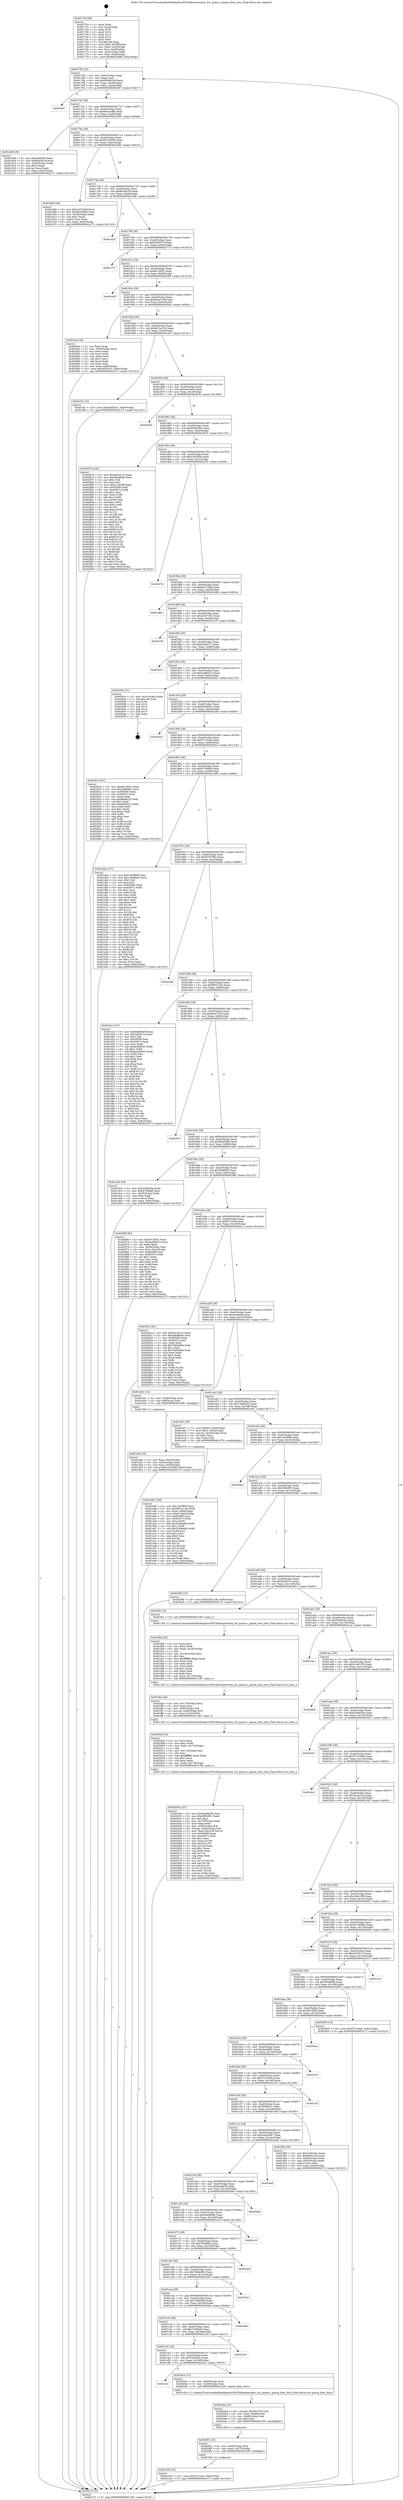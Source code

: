 digraph "0x401750" {
  label = "0x401750 (/mnt/c/Users/mathe/Desktop/tcc/POCII/binaries/extr_hw_queue.c_queue_free_slots_Final-ollvm.out::main(0))"
  labelloc = "t"
  node[shape=record]

  Entry [label="",width=0.3,height=0.3,shape=circle,fillcolor=black,style=filled]
  "0x401782" [label="{
     0x401782 [32]\l
     | [instrs]\l
     &nbsp;&nbsp;0x401782 \<+6\>: mov -0x9c(%rbp),%eax\l
     &nbsp;&nbsp;0x401788 \<+2\>: mov %eax,%ecx\l
     &nbsp;&nbsp;0x40178a \<+6\>: sub $0x856dd2d4,%ecx\l
     &nbsp;&nbsp;0x401790 \<+6\>: mov %eax,-0xa0(%rbp)\l
     &nbsp;&nbsp;0x401796 \<+6\>: mov %ecx,-0xa4(%rbp)\l
     &nbsp;&nbsp;0x40179c \<+6\>: je 0000000000402467 \<main+0xd17\>\l
  }"]
  "0x402467" [label="{
     0x402467\l
  }", style=dashed]
  "0x4017a2" [label="{
     0x4017a2 [28]\l
     | [instrs]\l
     &nbsp;&nbsp;0x4017a2 \<+5\>: jmp 00000000004017a7 \<main+0x57\>\l
     &nbsp;&nbsp;0x4017a7 \<+6\>: mov -0xa0(%rbp),%eax\l
     &nbsp;&nbsp;0x4017ad \<+5\>: sub $0x8eb32d8b,%eax\l
     &nbsp;&nbsp;0x4017b2 \<+6\>: mov %eax,-0xa8(%rbp)\l
     &nbsp;&nbsp;0x4017b8 \<+6\>: je 0000000000401d08 \<main+0x5b8\>\l
  }"]
  Exit [label="",width=0.3,height=0.3,shape=circle,fillcolor=black,style=filled,peripheries=2]
  "0x401d08" [label="{
     0x401d08 [30]\l
     | [instrs]\l
     &nbsp;&nbsp;0x401d08 \<+5\>: mov $0xecd0646,%eax\l
     &nbsp;&nbsp;0x401d0d \<+5\>: mov $0x9b45b10f,%ecx\l
     &nbsp;&nbsp;0x401d12 \<+3\>: mov -0x34(%rbp),%edx\l
     &nbsp;&nbsp;0x401d15 \<+3\>: cmp $0x2,%edx\l
     &nbsp;&nbsp;0x401d18 \<+3\>: cmovne %ecx,%eax\l
     &nbsp;&nbsp;0x401d1b \<+6\>: mov %eax,-0x9c(%rbp)\l
     &nbsp;&nbsp;0x401d21 \<+5\>: jmp 0000000000402c73 \<main+0x1523\>\l
  }"]
  "0x4017be" [label="{
     0x4017be [28]\l
     | [instrs]\l
     &nbsp;&nbsp;0x4017be \<+5\>: jmp 00000000004017c3 \<main+0x73\>\l
     &nbsp;&nbsp;0x4017c3 \<+6\>: mov -0xa0(%rbp),%eax\l
     &nbsp;&nbsp;0x4017c9 \<+5\>: sub $0x91519009,%eax\l
     &nbsp;&nbsp;0x4017ce \<+6\>: mov %eax,-0xac(%rbp)\l
     &nbsp;&nbsp;0x4017d4 \<+6\>: je 0000000000401d66 \<main+0x616\>\l
  }"]
  "0x402c73" [label="{
     0x402c73 [5]\l
     | [instrs]\l
     &nbsp;&nbsp;0x402c73 \<+5\>: jmp 0000000000401782 \<main+0x32\>\l
  }"]
  "0x401750" [label="{
     0x401750 [50]\l
     | [instrs]\l
     &nbsp;&nbsp;0x401750 \<+1\>: push %rbp\l
     &nbsp;&nbsp;0x401751 \<+3\>: mov %rsp,%rbp\l
     &nbsp;&nbsp;0x401754 \<+2\>: push %r15\l
     &nbsp;&nbsp;0x401756 \<+2\>: push %r14\l
     &nbsp;&nbsp;0x401758 \<+2\>: push %r13\l
     &nbsp;&nbsp;0x40175a \<+2\>: push %r12\l
     &nbsp;&nbsp;0x40175c \<+1\>: push %rbx\l
     &nbsp;&nbsp;0x40175d \<+7\>: sub $0x1a8,%rsp\l
     &nbsp;&nbsp;0x401764 \<+7\>: movl $0x0,-0x38(%rbp)\l
     &nbsp;&nbsp;0x40176b \<+3\>: mov %edi,-0x3c(%rbp)\l
     &nbsp;&nbsp;0x40176e \<+4\>: mov %rsi,-0x48(%rbp)\l
     &nbsp;&nbsp;0x401772 \<+3\>: mov -0x3c(%rbp),%edi\l
     &nbsp;&nbsp;0x401775 \<+3\>: mov %edi,-0x34(%rbp)\l
     &nbsp;&nbsp;0x401778 \<+10\>: movl $0x8eb32d8b,-0x9c(%rbp)\l
  }"]
  "0x402100" [label="{
     0x402100 [15]\l
     | [instrs]\l
     &nbsp;&nbsp;0x402100 \<+10\>: movl $0x557c244,-0x9c(%rbp)\l
     &nbsp;&nbsp;0x40210a \<+5\>: jmp 0000000000402c73 \<main+0x1523\>\l
  }"]
  "0x401d66" [label="{
     0x401d66 [30]\l
     | [instrs]\l
     &nbsp;&nbsp;0x401d66 \<+5\>: mov $0xe2572bbf,%eax\l
     &nbsp;&nbsp;0x401d6b \<+5\>: mov $0xfed56365,%ecx\l
     &nbsp;&nbsp;0x401d70 \<+3\>: mov -0x30(%rbp),%edx\l
     &nbsp;&nbsp;0x401d73 \<+3\>: cmp $0x1,%edx\l
     &nbsp;&nbsp;0x401d76 \<+3\>: cmovl %ecx,%eax\l
     &nbsp;&nbsp;0x401d79 \<+6\>: mov %eax,-0x9c(%rbp)\l
     &nbsp;&nbsp;0x401d7f \<+5\>: jmp 0000000000402c73 \<main+0x1523\>\l
  }"]
  "0x4017da" [label="{
     0x4017da [28]\l
     | [instrs]\l
     &nbsp;&nbsp;0x4017da \<+5\>: jmp 00000000004017df \<main+0x8f\>\l
     &nbsp;&nbsp;0x4017df \<+6\>: mov -0xa0(%rbp),%eax\l
     &nbsp;&nbsp;0x4017e5 \<+5\>: sub $0x9b45b10f,%eax\l
     &nbsp;&nbsp;0x4017ea \<+6\>: mov %eax,-0xb0(%rbp)\l
     &nbsp;&nbsp;0x4017f0 \<+6\>: je 0000000000401d26 \<main+0x5d6\>\l
  }"]
  "0x4020f1" [label="{
     0x4020f1 [15]\l
     | [instrs]\l
     &nbsp;&nbsp;0x4020f1 \<+4\>: mov -0x60(%rbp),%rdi\l
     &nbsp;&nbsp;0x4020f5 \<+6\>: mov %eax,-0x17c(%rbp)\l
     &nbsp;&nbsp;0x4020fb \<+5\>: call 0000000000401030 \<free@plt\>\l
     | [calls]\l
     &nbsp;&nbsp;0x401030 \{1\} (unknown)\l
  }"]
  "0x401d26" [label="{
     0x401d26\l
  }", style=dashed]
  "0x4017f6" [label="{
     0x4017f6 [28]\l
     | [instrs]\l
     &nbsp;&nbsp;0x4017f6 \<+5\>: jmp 00000000004017fb \<main+0xab\>\l
     &nbsp;&nbsp;0x4017fb \<+6\>: mov -0xa0(%rbp),%eax\l
     &nbsp;&nbsp;0x401801 \<+5\>: sub $0x9cf5007d,%eax\l
     &nbsp;&nbsp;0x401806 \<+6\>: mov %eax,-0xb4(%rbp)\l
     &nbsp;&nbsp;0x40180c \<+6\>: je 0000000000402773 \<main+0x1023\>\l
  }"]
  "0x4020da" [label="{
     0x4020da [23]\l
     | [instrs]\l
     &nbsp;&nbsp;0x4020da \<+10\>: movabs $0x403149,%rdi\l
     &nbsp;&nbsp;0x4020e4 \<+3\>: mov %eax,-0x68(%rbp)\l
     &nbsp;&nbsp;0x4020e7 \<+3\>: mov -0x68(%rbp),%esi\l
     &nbsp;&nbsp;0x4020ea \<+2\>: mov $0x0,%al\l
     &nbsp;&nbsp;0x4020ec \<+5\>: call 0000000000401050 \<printf@plt\>\l
     | [calls]\l
     &nbsp;&nbsp;0x401050 \{1\} (unknown)\l
  }"]
  "0x402773" [label="{
     0x402773\l
  }", style=dashed]
  "0x401812" [label="{
     0x401812 [28]\l
     | [instrs]\l
     &nbsp;&nbsp;0x401812 \<+5\>: jmp 0000000000401817 \<main+0xc7\>\l
     &nbsp;&nbsp;0x401817 \<+6\>: mov -0xa0(%rbp),%eax\l
     &nbsp;&nbsp;0x40181d \<+5\>: sub $0xa97cf03c,%eax\l
     &nbsp;&nbsp;0x401822 \<+6\>: mov %eax,-0xb8(%rbp)\l
     &nbsp;&nbsp;0x401828 \<+6\>: je 0000000000402c69 \<main+0x1519\>\l
  }"]
  "0x401cfe" [label="{
     0x401cfe\l
  }", style=dashed]
  "0x402c69" [label="{
     0x402c69\l
  }", style=dashed]
  "0x40182e" [label="{
     0x40182e [28]\l
     | [instrs]\l
     &nbsp;&nbsp;0x40182e \<+5\>: jmp 0000000000401833 \<main+0xe3\>\l
     &nbsp;&nbsp;0x401833 \<+6\>: mov -0xa0(%rbp),%eax\l
     &nbsp;&nbsp;0x401839 \<+5\>: sub $0xb26a119b,%eax\l
     &nbsp;&nbsp;0x40183e \<+6\>: mov %eax,-0xbc(%rbp)\l
     &nbsp;&nbsp;0x401844 \<+6\>: je 00000000004020aa \<main+0x95a\>\l
  }"]
  "0x4020ce" [label="{
     0x4020ce [12]\l
     | [instrs]\l
     &nbsp;&nbsp;0x4020ce \<+4\>: mov -0x60(%rbp),%rdi\l
     &nbsp;&nbsp;0x4020d2 \<+3\>: mov -0x50(%rbp),%esi\l
     &nbsp;&nbsp;0x4020d5 \<+5\>: call 0000000000401420 \<queue_free_slots\>\l
     | [calls]\l
     &nbsp;&nbsp;0x401420 \{1\} (/mnt/c/Users/mathe/Desktop/tcc/POCII/binaries/extr_hw_queue.c_queue_free_slots_Final-ollvm.out::queue_free_slots)\l
  }"]
  "0x4020aa" [label="{
     0x4020aa [36]\l
     | [instrs]\l
     &nbsp;&nbsp;0x4020aa \<+2\>: xor %eax,%eax\l
     &nbsp;&nbsp;0x4020ac \<+3\>: mov -0x64(%rbp),%ecx\l
     &nbsp;&nbsp;0x4020af \<+2\>: mov %eax,%edx\l
     &nbsp;&nbsp;0x4020b1 \<+2\>: sub %ecx,%edx\l
     &nbsp;&nbsp;0x4020b3 \<+2\>: mov %eax,%ecx\l
     &nbsp;&nbsp;0x4020b5 \<+3\>: sub $0x1,%ecx\l
     &nbsp;&nbsp;0x4020b8 \<+2\>: add %ecx,%edx\l
     &nbsp;&nbsp;0x4020ba \<+2\>: sub %edx,%eax\l
     &nbsp;&nbsp;0x4020bc \<+3\>: mov %eax,-0x64(%rbp)\l
     &nbsp;&nbsp;0x4020bf \<+10\>: movl $0x565f3ce7,-0x9c(%rbp)\l
     &nbsp;&nbsp;0x4020c9 \<+5\>: jmp 0000000000402c73 \<main+0x1523\>\l
  }"]
  "0x40184a" [label="{
     0x40184a [28]\l
     | [instrs]\l
     &nbsp;&nbsp;0x40184a \<+5\>: jmp 000000000040184f \<main+0xff\>\l
     &nbsp;&nbsp;0x40184f \<+6\>: mov -0xa0(%rbp),%eax\l
     &nbsp;&nbsp;0x401855 \<+5\>: sub $0xb87ac130,%eax\l
     &nbsp;&nbsp;0x40185a \<+6\>: mov %eax,-0xc0(%rbp)\l
     &nbsp;&nbsp;0x401860 \<+6\>: je 0000000000401ef1 \<main+0x7a1\>\l
  }"]
  "0x401ce2" [label="{
     0x401ce2 [28]\l
     | [instrs]\l
     &nbsp;&nbsp;0x401ce2 \<+5\>: jmp 0000000000401ce7 \<main+0x597\>\l
     &nbsp;&nbsp;0x401ce7 \<+6\>: mov -0xa0(%rbp),%eax\l
     &nbsp;&nbsp;0x401ced \<+5\>: sub $0x7ec934ec,%eax\l
     &nbsp;&nbsp;0x401cf2 \<+6\>: mov %eax,-0x168(%rbp)\l
     &nbsp;&nbsp;0x401cf8 \<+6\>: je 00000000004020ce \<main+0x97e\>\l
  }"]
  "0x401ef1" [label="{
     0x401ef1 [15]\l
     | [instrs]\l
     &nbsp;&nbsp;0x401ef1 \<+10\>: movl $0x565f3ce7,-0x9c(%rbp)\l
     &nbsp;&nbsp;0x401efb \<+5\>: jmp 0000000000402c73 \<main+0x1523\>\l
  }"]
  "0x401866" [label="{
     0x401866 [28]\l
     | [instrs]\l
     &nbsp;&nbsp;0x401866 \<+5\>: jmp 000000000040186b \<main+0x11b\>\l
     &nbsp;&nbsp;0x40186b \<+6\>: mov -0xa0(%rbp),%eax\l
     &nbsp;&nbsp;0x401871 \<+5\>: sub $0xc4e1be4e,%eax\l
     &nbsp;&nbsp;0x401876 \<+6\>: mov %eax,-0xc4(%rbp)\l
     &nbsp;&nbsp;0x40187c \<+6\>: je 0000000000402b54 \<main+0x1404\>\l
  }"]
  "0x402165" [label="{
     0x402165\l
  }", style=dashed]
  "0x402b54" [label="{
     0x402b54\l
  }", style=dashed]
  "0x401882" [label="{
     0x401882 [28]\l
     | [instrs]\l
     &nbsp;&nbsp;0x401882 \<+5\>: jmp 0000000000401887 \<main+0x137\>\l
     &nbsp;&nbsp;0x401887 \<+6\>: mov -0xa0(%rbp),%eax\l
     &nbsp;&nbsp;0x40188d \<+5\>: sub $0xd360b95e,%eax\l
     &nbsp;&nbsp;0x401892 \<+6\>: mov %eax,-0xc8(%rbp)\l
     &nbsp;&nbsp;0x401898 \<+6\>: je 0000000000402875 \<main+0x1125\>\l
  }"]
  "0x401cc6" [label="{
     0x401cc6 [28]\l
     | [instrs]\l
     &nbsp;&nbsp;0x401cc6 \<+5\>: jmp 0000000000401ccb \<main+0x57b\>\l
     &nbsp;&nbsp;0x401ccb \<+6\>: mov -0xa0(%rbp),%eax\l
     &nbsp;&nbsp;0x401cd1 \<+5\>: sub $0x7dcf8e6e,%eax\l
     &nbsp;&nbsp;0x401cd6 \<+6\>: mov %eax,-0x164(%rbp)\l
     &nbsp;&nbsp;0x401cdc \<+6\>: je 0000000000402165 \<main+0xa15\>\l
  }"]
  "0x402875" [label="{
     0x402875 [144]\l
     | [instrs]\l
     &nbsp;&nbsp;0x402875 \<+5\>: mov $0x45c2f115,%eax\l
     &nbsp;&nbsp;0x40287a \<+5\>: mov $0x483a8dfe,%ecx\l
     &nbsp;&nbsp;0x40287f \<+2\>: mov $0x1,%dl\l
     &nbsp;&nbsp;0x402881 \<+2\>: xor %esi,%esi\l
     &nbsp;&nbsp;0x402883 \<+7\>: movl $0x0,-0x38(%rbp)\l
     &nbsp;&nbsp;0x40288a \<+7\>: mov 0x405090,%edi\l
     &nbsp;&nbsp;0x402891 \<+8\>: mov 0x40507c,%r8d\l
     &nbsp;&nbsp;0x402899 \<+3\>: sub $0x1,%esi\l
     &nbsp;&nbsp;0x40289c \<+3\>: mov %edi,%r9d\l
     &nbsp;&nbsp;0x40289f \<+3\>: add %esi,%r9d\l
     &nbsp;&nbsp;0x4028a2 \<+4\>: imul %r9d,%edi\l
     &nbsp;&nbsp;0x4028a6 \<+3\>: and $0x1,%edi\l
     &nbsp;&nbsp;0x4028a9 \<+3\>: cmp $0x0,%edi\l
     &nbsp;&nbsp;0x4028ac \<+4\>: sete %r10b\l
     &nbsp;&nbsp;0x4028b0 \<+4\>: cmp $0xa,%r8d\l
     &nbsp;&nbsp;0x4028b4 \<+4\>: setl %r11b\l
     &nbsp;&nbsp;0x4028b8 \<+3\>: mov %r10b,%bl\l
     &nbsp;&nbsp;0x4028bb \<+3\>: xor $0xff,%bl\l
     &nbsp;&nbsp;0x4028be \<+3\>: mov %r11b,%r14b\l
     &nbsp;&nbsp;0x4028c1 \<+4\>: xor $0xff,%r14b\l
     &nbsp;&nbsp;0x4028c5 \<+3\>: xor $0x1,%dl\l
     &nbsp;&nbsp;0x4028c8 \<+3\>: mov %bl,%r15b\l
     &nbsp;&nbsp;0x4028cb \<+4\>: and $0xff,%r15b\l
     &nbsp;&nbsp;0x4028cf \<+3\>: and %dl,%r10b\l
     &nbsp;&nbsp;0x4028d2 \<+3\>: mov %r14b,%r12b\l
     &nbsp;&nbsp;0x4028d5 \<+4\>: and $0xff,%r12b\l
     &nbsp;&nbsp;0x4028d9 \<+3\>: and %dl,%r11b\l
     &nbsp;&nbsp;0x4028dc \<+3\>: or %r10b,%r15b\l
     &nbsp;&nbsp;0x4028df \<+3\>: or %r11b,%r12b\l
     &nbsp;&nbsp;0x4028e2 \<+3\>: xor %r12b,%r15b\l
     &nbsp;&nbsp;0x4028e5 \<+3\>: or %r14b,%bl\l
     &nbsp;&nbsp;0x4028e8 \<+3\>: xor $0xff,%bl\l
     &nbsp;&nbsp;0x4028eb \<+3\>: or $0x1,%dl\l
     &nbsp;&nbsp;0x4028ee \<+2\>: and %dl,%bl\l
     &nbsp;&nbsp;0x4028f0 \<+3\>: or %bl,%r15b\l
     &nbsp;&nbsp;0x4028f3 \<+4\>: test $0x1,%r15b\l
     &nbsp;&nbsp;0x4028f7 \<+3\>: cmovne %ecx,%eax\l
     &nbsp;&nbsp;0x4028fa \<+6\>: mov %eax,-0x9c(%rbp)\l
     &nbsp;&nbsp;0x402900 \<+5\>: jmp 0000000000402c73 \<main+0x1523\>\l
  }"]
  "0x40189e" [label="{
     0x40189e [28]\l
     | [instrs]\l
     &nbsp;&nbsp;0x40189e \<+5\>: jmp 00000000004018a3 \<main+0x153\>\l
     &nbsp;&nbsp;0x4018a3 \<+6\>: mov -0xa0(%rbp),%eax\l
     &nbsp;&nbsp;0x4018a9 \<+5\>: sub $0xe1b55f5b,%eax\l
     &nbsp;&nbsp;0x4018ae \<+6\>: mov %eax,-0xcc(%rbp)\l
     &nbsp;&nbsp;0x4018b4 \<+6\>: je 0000000000402476 \<main+0xd26\>\l
  }"]
  "0x40249a" [label="{
     0x40249a\l
  }", style=dashed]
  "0x402476" [label="{
     0x402476\l
  }", style=dashed]
  "0x4018ba" [label="{
     0x4018ba [28]\l
     | [instrs]\l
     &nbsp;&nbsp;0x4018ba \<+5\>: jmp 00000000004018bf \<main+0x16f\>\l
     &nbsp;&nbsp;0x4018bf \<+6\>: mov -0xa0(%rbp),%eax\l
     &nbsp;&nbsp;0x4018c5 \<+5\>: sub $0xe2572bbf,%eax\l
     &nbsp;&nbsp;0x4018ca \<+6\>: mov %eax,-0xd0(%rbp)\l
     &nbsp;&nbsp;0x4018d0 \<+6\>: je 0000000000401d84 \<main+0x634\>\l
  }"]
  "0x401caa" [label="{
     0x401caa [28]\l
     | [instrs]\l
     &nbsp;&nbsp;0x401caa \<+5\>: jmp 0000000000401caf \<main+0x55f\>\l
     &nbsp;&nbsp;0x401caf \<+6\>: mov -0xa0(%rbp),%eax\l
     &nbsp;&nbsp;0x401cb5 \<+5\>: sub $0x7bf82b29,%eax\l
     &nbsp;&nbsp;0x401cba \<+6\>: mov %eax,-0x160(%rbp)\l
     &nbsp;&nbsp;0x401cc0 \<+6\>: je 000000000040249a \<main+0xd4a\>\l
  }"]
  "0x401d84" [label="{
     0x401d84\l
  }", style=dashed]
  "0x4018d6" [label="{
     0x4018d6 [28]\l
     | [instrs]\l
     &nbsp;&nbsp;0x4018d6 \<+5\>: jmp 00000000004018db \<main+0x18b\>\l
     &nbsp;&nbsp;0x4018db \<+6\>: mov -0xa0(%rbp),%eax\l
     &nbsp;&nbsp;0x4018e1 \<+5\>: sub $0xe2637162,%eax\l
     &nbsp;&nbsp;0x4018e6 \<+6\>: mov %eax,-0xd4(%rbp)\l
     &nbsp;&nbsp;0x4018ec \<+6\>: je 000000000040210f \<main+0x9bf\>\l
  }"]
  "0x402342" [label="{
     0x402342\l
  }", style=dashed]
  "0x40210f" [label="{
     0x40210f\l
  }", style=dashed]
  "0x4018f2" [label="{
     0x4018f2 [28]\l
     | [instrs]\l
     &nbsp;&nbsp;0x4018f2 \<+5\>: jmp 00000000004018f7 \<main+0x1a7\>\l
     &nbsp;&nbsp;0x4018f7 \<+6\>: mov -0xa0(%rbp),%eax\l
     &nbsp;&nbsp;0x4018fd \<+5\>: sub $0xe2bfca71,%eax\l
     &nbsp;&nbsp;0x401902 \<+6\>: mov %eax,-0xd8(%rbp)\l
     &nbsp;&nbsp;0x401908 \<+6\>: je 0000000000402523 \<main+0xdd3\>\l
  }"]
  "0x401c8e" [label="{
     0x401c8e [28]\l
     | [instrs]\l
     &nbsp;&nbsp;0x401c8e \<+5\>: jmp 0000000000401c93 \<main+0x543\>\l
     &nbsp;&nbsp;0x401c93 \<+6\>: mov -0xa0(%rbp),%eax\l
     &nbsp;&nbsp;0x401c99 \<+5\>: sub $0x748de891,%eax\l
     &nbsp;&nbsp;0x401c9e \<+6\>: mov %eax,-0x15c(%rbp)\l
     &nbsp;&nbsp;0x401ca4 \<+6\>: je 0000000000402342 \<main+0xbf2\>\l
  }"]
  "0x402523" [label="{
     0x402523\l
  }", style=dashed]
  "0x40190e" [label="{
     0x40190e [28]\l
     | [instrs]\l
     &nbsp;&nbsp;0x40190e \<+5\>: jmp 0000000000401913 \<main+0x1c3\>\l
     &nbsp;&nbsp;0x401913 \<+6\>: mov -0xa0(%rbp),%eax\l
     &nbsp;&nbsp;0x401919 \<+5\>: sub $0xea985b15,%eax\l
     &nbsp;&nbsp;0x40191e \<+6\>: mov %eax,-0xdc(%rbp)\l
     &nbsp;&nbsp;0x401924 \<+6\>: je 00000000004029cb \<main+0x127b\>\l
  }"]
  "0x4026e0" [label="{
     0x4026e0\l
  }", style=dashed]
  "0x4029cb" [label="{
     0x4029cb [21]\l
     | [instrs]\l
     &nbsp;&nbsp;0x4029cb \<+3\>: mov -0x2c(%rbp),%eax\l
     &nbsp;&nbsp;0x4029ce \<+7\>: add $0x1a8,%rsp\l
     &nbsp;&nbsp;0x4029d5 \<+1\>: pop %rbx\l
     &nbsp;&nbsp;0x4029d6 \<+2\>: pop %r12\l
     &nbsp;&nbsp;0x4029d8 \<+2\>: pop %r13\l
     &nbsp;&nbsp;0x4029da \<+2\>: pop %r14\l
     &nbsp;&nbsp;0x4029dc \<+2\>: pop %r15\l
     &nbsp;&nbsp;0x4029de \<+1\>: pop %rbp\l
     &nbsp;&nbsp;0x4029df \<+1\>: ret\l
  }"]
  "0x40192a" [label="{
     0x40192a [28]\l
     | [instrs]\l
     &nbsp;&nbsp;0x40192a \<+5\>: jmp 000000000040192f \<main+0x1df\>\l
     &nbsp;&nbsp;0x40192f \<+6\>: mov -0xa0(%rbp),%eax\l
     &nbsp;&nbsp;0x401935 \<+5\>: sub $0xf05ad0a1,%eax\l
     &nbsp;&nbsp;0x40193a \<+6\>: mov %eax,-0xe0(%rbp)\l
     &nbsp;&nbsp;0x401940 \<+6\>: je 00000000004022e5 \<main+0xb95\>\l
  }"]
  "0x401c72" [label="{
     0x401c72 [28]\l
     | [instrs]\l
     &nbsp;&nbsp;0x401c72 \<+5\>: jmp 0000000000401c77 \<main+0x527\>\l
     &nbsp;&nbsp;0x401c77 \<+6\>: mov -0xa0(%rbp),%eax\l
     &nbsp;&nbsp;0x401c7d \<+5\>: sub $0x7093ff5a,%eax\l
     &nbsp;&nbsp;0x401c82 \<+6\>: mov %eax,-0x158(%rbp)\l
     &nbsp;&nbsp;0x401c88 \<+6\>: je 00000000004026e0 \<main+0xf90\>\l
  }"]
  "0x4022e5" [label="{
     0x4022e5\l
  }", style=dashed]
  "0x401946" [label="{
     0x401946 [28]\l
     | [instrs]\l
     &nbsp;&nbsp;0x401946 \<+5\>: jmp 000000000040194b \<main+0x1fb\>\l
     &nbsp;&nbsp;0x40194b \<+6\>: mov -0xa0(%rbp),%eax\l
     &nbsp;&nbsp;0x401951 \<+5\>: sub $0xf3716eab,%eax\l
     &nbsp;&nbsp;0x401956 \<+6\>: mov %eax,-0xe4(%rbp)\l
     &nbsp;&nbsp;0x40195c \<+6\>: je 0000000000402914 \<main+0x11c4\>\l
  }"]
  "0x402a18" [label="{
     0x402a18\l
  }", style=dashed]
  "0x402914" [label="{
     0x402914 [91]\l
     | [instrs]\l
     &nbsp;&nbsp;0x402914 \<+5\>: mov $0xa97cf03c,%eax\l
     &nbsp;&nbsp;0x402919 \<+5\>: mov $0x2d80982,%ecx\l
     &nbsp;&nbsp;0x40291e \<+7\>: mov 0x405090,%edx\l
     &nbsp;&nbsp;0x402925 \<+7\>: mov 0x40507c,%esi\l
     &nbsp;&nbsp;0x40292c \<+2\>: mov %edx,%edi\l
     &nbsp;&nbsp;0x40292e \<+6\>: sub $0xdfb6dc22,%edi\l
     &nbsp;&nbsp;0x402934 \<+3\>: sub $0x1,%edi\l
     &nbsp;&nbsp;0x402937 \<+6\>: add $0xdfb6dc22,%edi\l
     &nbsp;&nbsp;0x40293d \<+3\>: imul %edi,%edx\l
     &nbsp;&nbsp;0x402940 \<+3\>: and $0x1,%edx\l
     &nbsp;&nbsp;0x402943 \<+3\>: cmp $0x0,%edx\l
     &nbsp;&nbsp;0x402946 \<+4\>: sete %r8b\l
     &nbsp;&nbsp;0x40294a \<+3\>: cmp $0xa,%esi\l
     &nbsp;&nbsp;0x40294d \<+4\>: setl %r9b\l
     &nbsp;&nbsp;0x402951 \<+3\>: mov %r8b,%r10b\l
     &nbsp;&nbsp;0x402954 \<+3\>: and %r9b,%r10b\l
     &nbsp;&nbsp;0x402957 \<+3\>: xor %r9b,%r8b\l
     &nbsp;&nbsp;0x40295a \<+3\>: or %r8b,%r10b\l
     &nbsp;&nbsp;0x40295d \<+4\>: test $0x1,%r10b\l
     &nbsp;&nbsp;0x402961 \<+3\>: cmovne %ecx,%eax\l
     &nbsp;&nbsp;0x402964 \<+6\>: mov %eax,-0x9c(%rbp)\l
     &nbsp;&nbsp;0x40296a \<+5\>: jmp 0000000000402c73 \<main+0x1523\>\l
  }"]
  "0x401962" [label="{
     0x401962 [28]\l
     | [instrs]\l
     &nbsp;&nbsp;0x401962 \<+5\>: jmp 0000000000401967 \<main+0x217\>\l
     &nbsp;&nbsp;0x401967 \<+6\>: mov -0xa0(%rbp),%eax\l
     &nbsp;&nbsp;0x40196d \<+5\>: sub $0xf37c08d8,%eax\l
     &nbsp;&nbsp;0x401972 \<+6\>: mov %eax,-0xe8(%rbp)\l
     &nbsp;&nbsp;0x401978 \<+6\>: je 0000000000401dde \<main+0x68e\>\l
  }"]
  "0x401c56" [label="{
     0x401c56 [28]\l
     | [instrs]\l
     &nbsp;&nbsp;0x401c56 \<+5\>: jmp 0000000000401c5b \<main+0x50b\>\l
     &nbsp;&nbsp;0x401c5b \<+6\>: mov -0xa0(%rbp),%eax\l
     &nbsp;&nbsp;0x401c61 \<+5\>: sub $0x6e466b66,%eax\l
     &nbsp;&nbsp;0x401c66 \<+6\>: mov %eax,-0x154(%rbp)\l
     &nbsp;&nbsp;0x401c6c \<+6\>: je 0000000000402a18 \<main+0x12c8\>\l
  }"]
  "0x401dde" [label="{
     0x401dde [137]\l
     | [instrs]\l
     &nbsp;&nbsp;0x401dde \<+5\>: mov $0x1403ff36,%eax\l
     &nbsp;&nbsp;0x401de3 \<+5\>: mov $0x138d9e05,%ecx\l
     &nbsp;&nbsp;0x401de8 \<+2\>: mov $0x1,%dl\l
     &nbsp;&nbsp;0x401dea \<+2\>: xor %esi,%esi\l
     &nbsp;&nbsp;0x401dec \<+7\>: mov 0x405090,%edi\l
     &nbsp;&nbsp;0x401df3 \<+8\>: mov 0x40507c,%r8d\l
     &nbsp;&nbsp;0x401dfb \<+3\>: sub $0x1,%esi\l
     &nbsp;&nbsp;0x401dfe \<+3\>: mov %edi,%r9d\l
     &nbsp;&nbsp;0x401e01 \<+3\>: add %esi,%r9d\l
     &nbsp;&nbsp;0x401e04 \<+4\>: imul %r9d,%edi\l
     &nbsp;&nbsp;0x401e08 \<+3\>: and $0x1,%edi\l
     &nbsp;&nbsp;0x401e0b \<+3\>: cmp $0x0,%edi\l
     &nbsp;&nbsp;0x401e0e \<+4\>: sete %r10b\l
     &nbsp;&nbsp;0x401e12 \<+4\>: cmp $0xa,%r8d\l
     &nbsp;&nbsp;0x401e16 \<+4\>: setl %r11b\l
     &nbsp;&nbsp;0x401e1a \<+3\>: mov %r10b,%bl\l
     &nbsp;&nbsp;0x401e1d \<+3\>: xor $0xff,%bl\l
     &nbsp;&nbsp;0x401e20 \<+3\>: mov %r11b,%r14b\l
     &nbsp;&nbsp;0x401e23 \<+4\>: xor $0xff,%r14b\l
     &nbsp;&nbsp;0x401e27 \<+3\>: xor $0x0,%dl\l
     &nbsp;&nbsp;0x401e2a \<+3\>: mov %bl,%r15b\l
     &nbsp;&nbsp;0x401e2d \<+4\>: and $0x0,%r15b\l
     &nbsp;&nbsp;0x401e31 \<+3\>: and %dl,%r10b\l
     &nbsp;&nbsp;0x401e34 \<+3\>: mov %r14b,%r12b\l
     &nbsp;&nbsp;0x401e37 \<+4\>: and $0x0,%r12b\l
     &nbsp;&nbsp;0x401e3b \<+3\>: and %dl,%r11b\l
     &nbsp;&nbsp;0x401e3e \<+3\>: or %r10b,%r15b\l
     &nbsp;&nbsp;0x401e41 \<+3\>: or %r11b,%r12b\l
     &nbsp;&nbsp;0x401e44 \<+3\>: xor %r12b,%r15b\l
     &nbsp;&nbsp;0x401e47 \<+3\>: or %r14b,%bl\l
     &nbsp;&nbsp;0x401e4a \<+3\>: xor $0xff,%bl\l
     &nbsp;&nbsp;0x401e4d \<+3\>: or $0x0,%dl\l
     &nbsp;&nbsp;0x401e50 \<+2\>: and %dl,%bl\l
     &nbsp;&nbsp;0x401e52 \<+3\>: or %bl,%r15b\l
     &nbsp;&nbsp;0x401e55 \<+4\>: test $0x1,%r15b\l
     &nbsp;&nbsp;0x401e59 \<+3\>: cmovne %ecx,%eax\l
     &nbsp;&nbsp;0x401e5c \<+6\>: mov %eax,-0x9c(%rbp)\l
     &nbsp;&nbsp;0x401e62 \<+5\>: jmp 0000000000402c73 \<main+0x1523\>\l
  }"]
  "0x40197e" [label="{
     0x40197e [28]\l
     | [instrs]\l
     &nbsp;&nbsp;0x40197e \<+5\>: jmp 0000000000401983 \<main+0x233\>\l
     &nbsp;&nbsp;0x401983 \<+6\>: mov -0xa0(%rbp),%eax\l
     &nbsp;&nbsp;0x401989 \<+5\>: sub $0xf4787962,%eax\l
     &nbsp;&nbsp;0x40198e \<+6\>: mov %eax,-0xec(%rbp)\l
     &nbsp;&nbsp;0x401994 \<+6\>: je 00000000004022d6 \<main+0xb86\>\l
  }"]
  "0x402b9b" [label="{
     0x402b9b\l
  }", style=dashed]
  "0x4022d6" [label="{
     0x4022d6\l
  }", style=dashed]
  "0x40199a" [label="{
     0x40199a [28]\l
     | [instrs]\l
     &nbsp;&nbsp;0x40199a \<+5\>: jmp 000000000040199f \<main+0x24f\>\l
     &nbsp;&nbsp;0x40199f \<+6\>: mov -0xa0(%rbp),%eax\l
     &nbsp;&nbsp;0x4019a5 \<+5\>: sub $0xf96315cb,%eax\l
     &nbsp;&nbsp;0x4019aa \<+6\>: mov %eax,-0xf0(%rbp)\l
     &nbsp;&nbsp;0x4019b0 \<+6\>: je 0000000000401f1e \<main+0x7ce\>\l
  }"]
  "0x401c3a" [label="{
     0x401c3a [28]\l
     | [instrs]\l
     &nbsp;&nbsp;0x401c3a \<+5\>: jmp 0000000000401c3f \<main+0x4ef\>\l
     &nbsp;&nbsp;0x401c3f \<+6\>: mov -0xa0(%rbp),%eax\l
     &nbsp;&nbsp;0x401c45 \<+5\>: sub $0x6aafaf7d,%eax\l
     &nbsp;&nbsp;0x401c4a \<+6\>: mov %eax,-0x150(%rbp)\l
     &nbsp;&nbsp;0x401c50 \<+6\>: je 0000000000402b9b \<main+0x144b\>\l
  }"]
  "0x401f1e" [label="{
     0x401f1e [147]\l
     | [instrs]\l
     &nbsp;&nbsp;0x401f1e \<+5\>: mov $0x6e466b66,%eax\l
     &nbsp;&nbsp;0x401f23 \<+5\>: mov $0x2af35e7a,%ecx\l
     &nbsp;&nbsp;0x401f28 \<+2\>: mov $0x1,%dl\l
     &nbsp;&nbsp;0x401f2a \<+7\>: mov 0x405090,%esi\l
     &nbsp;&nbsp;0x401f31 \<+7\>: mov 0x40507c,%edi\l
     &nbsp;&nbsp;0x401f38 \<+3\>: mov %esi,%r8d\l
     &nbsp;&nbsp;0x401f3b \<+7\>: sub $0xbe59a655,%r8d\l
     &nbsp;&nbsp;0x401f42 \<+4\>: sub $0x1,%r8d\l
     &nbsp;&nbsp;0x401f46 \<+7\>: add $0xbe59a655,%r8d\l
     &nbsp;&nbsp;0x401f4d \<+4\>: imul %r8d,%esi\l
     &nbsp;&nbsp;0x401f51 \<+3\>: and $0x1,%esi\l
     &nbsp;&nbsp;0x401f54 \<+3\>: cmp $0x0,%esi\l
     &nbsp;&nbsp;0x401f57 \<+4\>: sete %r9b\l
     &nbsp;&nbsp;0x401f5b \<+3\>: cmp $0xa,%edi\l
     &nbsp;&nbsp;0x401f5e \<+4\>: setl %r10b\l
     &nbsp;&nbsp;0x401f62 \<+3\>: mov %r9b,%r11b\l
     &nbsp;&nbsp;0x401f65 \<+4\>: xor $0xff,%r11b\l
     &nbsp;&nbsp;0x401f69 \<+3\>: mov %r10b,%bl\l
     &nbsp;&nbsp;0x401f6c \<+3\>: xor $0xff,%bl\l
     &nbsp;&nbsp;0x401f6f \<+3\>: xor $0x0,%dl\l
     &nbsp;&nbsp;0x401f72 \<+3\>: mov %r11b,%r14b\l
     &nbsp;&nbsp;0x401f75 \<+4\>: and $0x0,%r14b\l
     &nbsp;&nbsp;0x401f79 \<+3\>: and %dl,%r9b\l
     &nbsp;&nbsp;0x401f7c \<+3\>: mov %bl,%r15b\l
     &nbsp;&nbsp;0x401f7f \<+4\>: and $0x0,%r15b\l
     &nbsp;&nbsp;0x401f83 \<+3\>: and %dl,%r10b\l
     &nbsp;&nbsp;0x401f86 \<+3\>: or %r9b,%r14b\l
     &nbsp;&nbsp;0x401f89 \<+3\>: or %r10b,%r15b\l
     &nbsp;&nbsp;0x401f8c \<+3\>: xor %r15b,%r14b\l
     &nbsp;&nbsp;0x401f8f \<+3\>: or %bl,%r11b\l
     &nbsp;&nbsp;0x401f92 \<+4\>: xor $0xff,%r11b\l
     &nbsp;&nbsp;0x401f96 \<+3\>: or $0x0,%dl\l
     &nbsp;&nbsp;0x401f99 \<+3\>: and %dl,%r11b\l
     &nbsp;&nbsp;0x401f9c \<+3\>: or %r11b,%r14b\l
     &nbsp;&nbsp;0x401f9f \<+4\>: test $0x1,%r14b\l
     &nbsp;&nbsp;0x401fa3 \<+3\>: cmovne %ecx,%eax\l
     &nbsp;&nbsp;0x401fa6 \<+6\>: mov %eax,-0x9c(%rbp)\l
     &nbsp;&nbsp;0x401fac \<+5\>: jmp 0000000000402c73 \<main+0x1523\>\l
  }"]
  "0x4019b6" [label="{
     0x4019b6 [28]\l
     | [instrs]\l
     &nbsp;&nbsp;0x4019b6 \<+5\>: jmp 00000000004019bb \<main+0x26b\>\l
     &nbsp;&nbsp;0x4019bb \<+6\>: mov -0xa0(%rbp),%eax\l
     &nbsp;&nbsp;0x4019c1 \<+5\>: sub $0xface7610,%eax\l
     &nbsp;&nbsp;0x4019c6 \<+6\>: mov %eax,-0xf4(%rbp)\l
     &nbsp;&nbsp;0x4019cc \<+6\>: je 0000000000402301 \<main+0xbb1\>\l
  }"]
  "0x402ab0" [label="{
     0x402ab0\l
  }", style=dashed]
  "0x402301" [label="{
     0x402301\l
  }", style=dashed]
  "0x4019d2" [label="{
     0x4019d2 [28]\l
     | [instrs]\l
     &nbsp;&nbsp;0x4019d2 \<+5\>: jmp 00000000004019d7 \<main+0x287\>\l
     &nbsp;&nbsp;0x4019d7 \<+6\>: mov -0xa0(%rbp),%eax\l
     &nbsp;&nbsp;0x4019dd \<+5\>: sub $0xfed56365,%eax\l
     &nbsp;&nbsp;0x4019e2 \<+6\>: mov %eax,-0xf8(%rbp)\l
     &nbsp;&nbsp;0x4019e8 \<+6\>: je 0000000000401dc0 \<main+0x670\>\l
  }"]
  "0x402030" [label="{
     0x402030 [107]\l
     | [instrs]\l
     &nbsp;&nbsp;0x402030 \<+5\>: mov $0x6e466b66,%ecx\l
     &nbsp;&nbsp;0x402035 \<+5\>: mov $0x29f0cf01,%edx\l
     &nbsp;&nbsp;0x40203a \<+2\>: xor %esi,%esi\l
     &nbsp;&nbsp;0x40203c \<+6\>: mov -0x178(%rbp),%edi\l
     &nbsp;&nbsp;0x402042 \<+3\>: imul %eax,%edi\l
     &nbsp;&nbsp;0x402045 \<+4\>: mov -0x60(%rbp),%r8\l
     &nbsp;&nbsp;0x402049 \<+4\>: movslq -0x64(%rbp),%r9\l
     &nbsp;&nbsp;0x40204d \<+5\>: mov %edi,0x4(%r8,%r9,8)\l
     &nbsp;&nbsp;0x402052 \<+7\>: mov 0x405090,%eax\l
     &nbsp;&nbsp;0x402059 \<+7\>: mov 0x40507c,%edi\l
     &nbsp;&nbsp;0x402060 \<+3\>: sub $0x1,%esi\l
     &nbsp;&nbsp;0x402063 \<+3\>: mov %eax,%r10d\l
     &nbsp;&nbsp;0x402066 \<+3\>: add %esi,%r10d\l
     &nbsp;&nbsp;0x402069 \<+4\>: imul %r10d,%eax\l
     &nbsp;&nbsp;0x40206d \<+3\>: and $0x1,%eax\l
     &nbsp;&nbsp;0x402070 \<+3\>: cmp $0x0,%eax\l
     &nbsp;&nbsp;0x402073 \<+4\>: sete %r11b\l
     &nbsp;&nbsp;0x402077 \<+3\>: cmp $0xa,%edi\l
     &nbsp;&nbsp;0x40207a \<+3\>: setl %bl\l
     &nbsp;&nbsp;0x40207d \<+3\>: mov %r11b,%r14b\l
     &nbsp;&nbsp;0x402080 \<+3\>: and %bl,%r14b\l
     &nbsp;&nbsp;0x402083 \<+3\>: xor %bl,%r11b\l
     &nbsp;&nbsp;0x402086 \<+3\>: or %r11b,%r14b\l
     &nbsp;&nbsp;0x402089 \<+4\>: test $0x1,%r14b\l
     &nbsp;&nbsp;0x40208d \<+3\>: cmovne %edx,%ecx\l
     &nbsp;&nbsp;0x402090 \<+6\>: mov %ecx,-0x9c(%rbp)\l
     &nbsp;&nbsp;0x402096 \<+5\>: jmp 0000000000402c73 \<main+0x1523\>\l
  }"]
  "0x401dc0" [label="{
     0x401dc0 [30]\l
     | [instrs]\l
     &nbsp;&nbsp;0x401dc0 \<+5\>: mov $0x33a9029a,%eax\l
     &nbsp;&nbsp;0x401dc5 \<+5\>: mov $0xf37c08d8,%ecx\l
     &nbsp;&nbsp;0x401dca \<+3\>: mov -0x30(%rbp),%edx\l
     &nbsp;&nbsp;0x401dcd \<+3\>: cmp $0x0,%edx\l
     &nbsp;&nbsp;0x401dd0 \<+3\>: cmove %ecx,%eax\l
     &nbsp;&nbsp;0x401dd3 \<+6\>: mov %eax,-0x9c(%rbp)\l
     &nbsp;&nbsp;0x401dd9 \<+5\>: jmp 0000000000402c73 \<main+0x1523\>\l
  }"]
  "0x4019ee" [label="{
     0x4019ee [28]\l
     | [instrs]\l
     &nbsp;&nbsp;0x4019ee \<+5\>: jmp 00000000004019f3 \<main+0x2a3\>\l
     &nbsp;&nbsp;0x4019f3 \<+6\>: mov -0xa0(%rbp),%eax\l
     &nbsp;&nbsp;0x4019f9 \<+5\>: sub $0x2d80982,%eax\l
     &nbsp;&nbsp;0x4019fe \<+6\>: mov %eax,-0xfc(%rbp)\l
     &nbsp;&nbsp;0x401a04 \<+6\>: je 000000000040296f \<main+0x121f\>\l
  }"]
  "0x402004" [label="{
     0x402004 [44]\l
     | [instrs]\l
     &nbsp;&nbsp;0x402004 \<+2\>: xor %ecx,%ecx\l
     &nbsp;&nbsp;0x402006 \<+5\>: mov $0x2,%edx\l
     &nbsp;&nbsp;0x40200b \<+6\>: mov %edx,-0x174(%rbp)\l
     &nbsp;&nbsp;0x402011 \<+1\>: cltd\l
     &nbsp;&nbsp;0x402012 \<+6\>: mov -0x174(%rbp),%esi\l
     &nbsp;&nbsp;0x402018 \<+2\>: idiv %esi\l
     &nbsp;&nbsp;0x40201a \<+6\>: imul $0xfffffffe,%edx,%edx\l
     &nbsp;&nbsp;0x402020 \<+3\>: sub $0x1,%ecx\l
     &nbsp;&nbsp;0x402023 \<+2\>: sub %ecx,%edx\l
     &nbsp;&nbsp;0x402025 \<+6\>: mov %edx,-0x178(%rbp)\l
     &nbsp;&nbsp;0x40202b \<+5\>: call 0000000000401180 \<next_i\>\l
     | [calls]\l
     &nbsp;&nbsp;0x401180 \{1\} (/mnt/c/Users/mathe/Desktop/tcc/POCII/binaries/extr_hw_queue.c_queue_free_slots_Final-ollvm.out::next_i)\l
  }"]
  "0x40296f" [label="{
     0x40296f [92]\l
     | [instrs]\l
     &nbsp;&nbsp;0x40296f \<+5\>: mov $0xa97cf03c,%eax\l
     &nbsp;&nbsp;0x402974 \<+5\>: mov $0xea985b15,%ecx\l
     &nbsp;&nbsp;0x402979 \<+2\>: xor %edx,%edx\l
     &nbsp;&nbsp;0x40297b \<+3\>: mov -0x38(%rbp),%esi\l
     &nbsp;&nbsp;0x40297e \<+3\>: mov %esi,-0x2c(%rbp)\l
     &nbsp;&nbsp;0x402981 \<+7\>: mov 0x405090,%esi\l
     &nbsp;&nbsp;0x402988 \<+7\>: mov 0x40507c,%edi\l
     &nbsp;&nbsp;0x40298f \<+3\>: sub $0x1,%edx\l
     &nbsp;&nbsp;0x402992 \<+3\>: mov %esi,%r8d\l
     &nbsp;&nbsp;0x402995 \<+3\>: add %edx,%r8d\l
     &nbsp;&nbsp;0x402998 \<+4\>: imul %r8d,%esi\l
     &nbsp;&nbsp;0x40299c \<+3\>: and $0x1,%esi\l
     &nbsp;&nbsp;0x40299f \<+3\>: cmp $0x0,%esi\l
     &nbsp;&nbsp;0x4029a2 \<+4\>: sete %r9b\l
     &nbsp;&nbsp;0x4029a6 \<+3\>: cmp $0xa,%edi\l
     &nbsp;&nbsp;0x4029a9 \<+4\>: setl %r10b\l
     &nbsp;&nbsp;0x4029ad \<+3\>: mov %r9b,%r11b\l
     &nbsp;&nbsp;0x4029b0 \<+3\>: and %r10b,%r11b\l
     &nbsp;&nbsp;0x4029b3 \<+3\>: xor %r10b,%r9b\l
     &nbsp;&nbsp;0x4029b6 \<+3\>: or %r9b,%r11b\l
     &nbsp;&nbsp;0x4029b9 \<+4\>: test $0x1,%r11b\l
     &nbsp;&nbsp;0x4029bd \<+3\>: cmovne %ecx,%eax\l
     &nbsp;&nbsp;0x4029c0 \<+6\>: mov %eax,-0x9c(%rbp)\l
     &nbsp;&nbsp;0x4029c6 \<+5\>: jmp 0000000000402c73 \<main+0x1523\>\l
  }"]
  "0x401a0a" [label="{
     0x401a0a [28]\l
     | [instrs]\l
     &nbsp;&nbsp;0x401a0a \<+5\>: jmp 0000000000401a0f \<main+0x2bf\>\l
     &nbsp;&nbsp;0x401a0f \<+6\>: mov -0xa0(%rbp),%eax\l
     &nbsp;&nbsp;0x401a15 \<+5\>: sub $0x557c244,%eax\l
     &nbsp;&nbsp;0x401a1a \<+6\>: mov %eax,-0x100(%rbp)\l
     &nbsp;&nbsp;0x401a20 \<+6\>: je 000000000040281a \<main+0x10ca\>\l
  }"]
  "0x401fea" [label="{
     0x401fea [26]\l
     | [instrs]\l
     &nbsp;&nbsp;0x401fea \<+6\>: mov -0x170(%rbp),%ecx\l
     &nbsp;&nbsp;0x401ff0 \<+3\>: imul %eax,%ecx\l
     &nbsp;&nbsp;0x401ff3 \<+4\>: mov -0x60(%rbp),%r8\l
     &nbsp;&nbsp;0x401ff7 \<+4\>: movslq -0x64(%rbp),%r9\l
     &nbsp;&nbsp;0x401ffb \<+4\>: mov %ecx,(%r8,%r9,8)\l
     &nbsp;&nbsp;0x401fff \<+5\>: call 0000000000401180 \<next_i\>\l
     | [calls]\l
     &nbsp;&nbsp;0x401180 \{1\} (/mnt/c/Users/mathe/Desktop/tcc/POCII/binaries/extr_hw_queue.c_queue_free_slots_Final-ollvm.out::next_i)\l
  }"]
  "0x40281a" [label="{
     0x40281a [91]\l
     | [instrs]\l
     &nbsp;&nbsp;0x40281a \<+5\>: mov $0x45c2f115,%eax\l
     &nbsp;&nbsp;0x40281f \<+5\>: mov $0xd360b95e,%ecx\l
     &nbsp;&nbsp;0x402824 \<+7\>: mov 0x405090,%edx\l
     &nbsp;&nbsp;0x40282b \<+7\>: mov 0x40507c,%esi\l
     &nbsp;&nbsp;0x402832 \<+2\>: mov %edx,%edi\l
     &nbsp;&nbsp;0x402834 \<+6\>: add $0x76b6468e,%edi\l
     &nbsp;&nbsp;0x40283a \<+3\>: sub $0x1,%edi\l
     &nbsp;&nbsp;0x40283d \<+6\>: sub $0x76b6468e,%edi\l
     &nbsp;&nbsp;0x402843 \<+3\>: imul %edi,%edx\l
     &nbsp;&nbsp;0x402846 \<+3\>: and $0x1,%edx\l
     &nbsp;&nbsp;0x402849 \<+3\>: cmp $0x0,%edx\l
     &nbsp;&nbsp;0x40284c \<+4\>: sete %r8b\l
     &nbsp;&nbsp;0x402850 \<+3\>: cmp $0xa,%esi\l
     &nbsp;&nbsp;0x402853 \<+4\>: setl %r9b\l
     &nbsp;&nbsp;0x402857 \<+3\>: mov %r8b,%r10b\l
     &nbsp;&nbsp;0x40285a \<+3\>: and %r9b,%r10b\l
     &nbsp;&nbsp;0x40285d \<+3\>: xor %r9b,%r8b\l
     &nbsp;&nbsp;0x402860 \<+3\>: or %r8b,%r10b\l
     &nbsp;&nbsp;0x402863 \<+4\>: test $0x1,%r10b\l
     &nbsp;&nbsp;0x402867 \<+3\>: cmovne %ecx,%eax\l
     &nbsp;&nbsp;0x40286a \<+6\>: mov %eax,-0x9c(%rbp)\l
     &nbsp;&nbsp;0x402870 \<+5\>: jmp 0000000000402c73 \<main+0x1523\>\l
  }"]
  "0x401a26" [label="{
     0x401a26 [28]\l
     | [instrs]\l
     &nbsp;&nbsp;0x401a26 \<+5\>: jmp 0000000000401a2b \<main+0x2db\>\l
     &nbsp;&nbsp;0x401a2b \<+6\>: mov -0xa0(%rbp),%eax\l
     &nbsp;&nbsp;0x401a31 \<+5\>: sub $0xecd0646,%eax\l
     &nbsp;&nbsp;0x401a36 \<+6\>: mov %eax,-0x104(%rbp)\l
     &nbsp;&nbsp;0x401a3c \<+6\>: je 0000000000401d41 \<main+0x5f1\>\l
  }"]
  "0x401fb6" [label="{
     0x401fb6 [52]\l
     | [instrs]\l
     &nbsp;&nbsp;0x401fb6 \<+2\>: xor %ecx,%ecx\l
     &nbsp;&nbsp;0x401fb8 \<+5\>: mov $0x2,%edx\l
     &nbsp;&nbsp;0x401fbd \<+6\>: mov %edx,-0x16c(%rbp)\l
     &nbsp;&nbsp;0x401fc3 \<+1\>: cltd\l
     &nbsp;&nbsp;0x401fc4 \<+6\>: mov -0x16c(%rbp),%esi\l
     &nbsp;&nbsp;0x401fca \<+2\>: idiv %esi\l
     &nbsp;&nbsp;0x401fcc \<+6\>: imul $0xfffffffe,%edx,%edx\l
     &nbsp;&nbsp;0x401fd2 \<+2\>: mov %ecx,%edi\l
     &nbsp;&nbsp;0x401fd4 \<+2\>: sub %edx,%edi\l
     &nbsp;&nbsp;0x401fd6 \<+2\>: mov %ecx,%edx\l
     &nbsp;&nbsp;0x401fd8 \<+3\>: sub $0x1,%edx\l
     &nbsp;&nbsp;0x401fdb \<+2\>: add %edx,%edi\l
     &nbsp;&nbsp;0x401fdd \<+2\>: sub %edi,%ecx\l
     &nbsp;&nbsp;0x401fdf \<+6\>: mov %ecx,-0x170(%rbp)\l
     &nbsp;&nbsp;0x401fe5 \<+5\>: call 0000000000401180 \<next_i\>\l
     | [calls]\l
     &nbsp;&nbsp;0x401180 \{1\} (/mnt/c/Users/mathe/Desktop/tcc/POCII/binaries/extr_hw_queue.c_queue_free_slots_Final-ollvm.out::next_i)\l
  }"]
  "0x401d41" [label="{
     0x401d41 [13]\l
     | [instrs]\l
     &nbsp;&nbsp;0x401d41 \<+4\>: mov -0x48(%rbp),%rax\l
     &nbsp;&nbsp;0x401d45 \<+4\>: mov 0x8(%rax),%rdi\l
     &nbsp;&nbsp;0x401d49 \<+5\>: call 0000000000401080 \<atoi@plt\>\l
     | [calls]\l
     &nbsp;&nbsp;0x401080 \{1\} (unknown)\l
  }"]
  "0x401a42" [label="{
     0x401a42 [28]\l
     | [instrs]\l
     &nbsp;&nbsp;0x401a42 \<+5\>: jmp 0000000000401a47 \<main+0x2f7\>\l
     &nbsp;&nbsp;0x401a47 \<+6\>: mov -0xa0(%rbp),%eax\l
     &nbsp;&nbsp;0x401a4d \<+5\>: sub $0x138d9e05,%eax\l
     &nbsp;&nbsp;0x401a52 \<+6\>: mov %eax,-0x108(%rbp)\l
     &nbsp;&nbsp;0x401a58 \<+6\>: je 0000000000401e67 \<main+0x717\>\l
  }"]
  "0x401d4e" [label="{
     0x401d4e [24]\l
     | [instrs]\l
     &nbsp;&nbsp;0x401d4e \<+3\>: mov %eax,-0x4c(%rbp)\l
     &nbsp;&nbsp;0x401d51 \<+3\>: mov -0x4c(%rbp),%eax\l
     &nbsp;&nbsp;0x401d54 \<+3\>: mov %eax,-0x30(%rbp)\l
     &nbsp;&nbsp;0x401d57 \<+10\>: movl $0x91519009,-0x9c(%rbp)\l
     &nbsp;&nbsp;0x401d61 \<+5\>: jmp 0000000000402c73 \<main+0x1523\>\l
  }"]
  "0x401c1e" [label="{
     0x401c1e [28]\l
     | [instrs]\l
     &nbsp;&nbsp;0x401c1e \<+5\>: jmp 0000000000401c23 \<main+0x4d3\>\l
     &nbsp;&nbsp;0x401c23 \<+6\>: mov -0xa0(%rbp),%eax\l
     &nbsp;&nbsp;0x401c29 \<+5\>: sub $0x5da2a567,%eax\l
     &nbsp;&nbsp;0x401c2e \<+6\>: mov %eax,-0x14c(%rbp)\l
     &nbsp;&nbsp;0x401c34 \<+6\>: je 0000000000402ab0 \<main+0x1360\>\l
  }"]
  "0x401e67" [label="{
     0x401e67 [30]\l
     | [instrs]\l
     &nbsp;&nbsp;0x401e67 \<+7\>: movl $0x64,-0x50(%rbp)\l
     &nbsp;&nbsp;0x401e6e \<+7\>: movl $0x1,-0x54(%rbp)\l
     &nbsp;&nbsp;0x401e75 \<+4\>: movslq -0x54(%rbp),%rax\l
     &nbsp;&nbsp;0x401e79 \<+4\>: shl $0x3,%rax\l
     &nbsp;&nbsp;0x401e7d \<+3\>: mov %rax,%rdi\l
     &nbsp;&nbsp;0x401e80 \<+5\>: call 0000000000401070 \<malloc@plt\>\l
     | [calls]\l
     &nbsp;&nbsp;0x401070 \{1\} (unknown)\l
  }"]
  "0x401a5e" [label="{
     0x401a5e [28]\l
     | [instrs]\l
     &nbsp;&nbsp;0x401a5e \<+5\>: jmp 0000000000401a63 \<main+0x313\>\l
     &nbsp;&nbsp;0x401a63 \<+6\>: mov -0xa0(%rbp),%eax\l
     &nbsp;&nbsp;0x401a69 \<+5\>: sub $0x1403ff36,%eax\l
     &nbsp;&nbsp;0x401a6e \<+6\>: mov %eax,-0x10c(%rbp)\l
     &nbsp;&nbsp;0x401a74 \<+6\>: je 00000000004029e0 \<main+0x1290\>\l
  }"]
  "0x401e85" [label="{
     0x401e85 [108]\l
     | [instrs]\l
     &nbsp;&nbsp;0x401e85 \<+5\>: mov $0x1403ff36,%ecx\l
     &nbsp;&nbsp;0x401e8a \<+5\>: mov $0xb87ac130,%edx\l
     &nbsp;&nbsp;0x401e8f \<+4\>: mov %rax,-0x60(%rbp)\l
     &nbsp;&nbsp;0x401e93 \<+7\>: movl $0x0,-0x64(%rbp)\l
     &nbsp;&nbsp;0x401e9a \<+7\>: mov 0x405090,%esi\l
     &nbsp;&nbsp;0x401ea1 \<+8\>: mov 0x40507c,%r8d\l
     &nbsp;&nbsp;0x401ea9 \<+3\>: mov %esi,%r9d\l
     &nbsp;&nbsp;0x401eac \<+7\>: add $0x3248ae8d,%r9d\l
     &nbsp;&nbsp;0x401eb3 \<+4\>: sub $0x1,%r9d\l
     &nbsp;&nbsp;0x401eb7 \<+7\>: sub $0x3248ae8d,%r9d\l
     &nbsp;&nbsp;0x401ebe \<+4\>: imul %r9d,%esi\l
     &nbsp;&nbsp;0x401ec2 \<+3\>: and $0x1,%esi\l
     &nbsp;&nbsp;0x401ec5 \<+3\>: cmp $0x0,%esi\l
     &nbsp;&nbsp;0x401ec8 \<+4\>: sete %r10b\l
     &nbsp;&nbsp;0x401ecc \<+4\>: cmp $0xa,%r8d\l
     &nbsp;&nbsp;0x401ed0 \<+4\>: setl %r11b\l
     &nbsp;&nbsp;0x401ed4 \<+3\>: mov %r10b,%bl\l
     &nbsp;&nbsp;0x401ed7 \<+3\>: and %r11b,%bl\l
     &nbsp;&nbsp;0x401eda \<+3\>: xor %r11b,%r10b\l
     &nbsp;&nbsp;0x401edd \<+3\>: or %r10b,%bl\l
     &nbsp;&nbsp;0x401ee0 \<+3\>: test $0x1,%bl\l
     &nbsp;&nbsp;0x401ee3 \<+3\>: cmovne %edx,%ecx\l
     &nbsp;&nbsp;0x401ee6 \<+6\>: mov %ecx,-0x9c(%rbp)\l
     &nbsp;&nbsp;0x401eec \<+5\>: jmp 0000000000402c73 \<main+0x1523\>\l
  }"]
  "0x401f00" [label="{
     0x401f00 [30]\l
     | [instrs]\l
     &nbsp;&nbsp;0x401f00 \<+5\>: mov $0x7ec934ec,%eax\l
     &nbsp;&nbsp;0x401f05 \<+5\>: mov $0xf96315cb,%ecx\l
     &nbsp;&nbsp;0x401f0a \<+3\>: mov -0x64(%rbp),%edx\l
     &nbsp;&nbsp;0x401f0d \<+3\>: cmp -0x54(%rbp),%edx\l
     &nbsp;&nbsp;0x401f10 \<+3\>: cmovl %ecx,%eax\l
     &nbsp;&nbsp;0x401f13 \<+6\>: mov %eax,-0x9c(%rbp)\l
     &nbsp;&nbsp;0x401f19 \<+5\>: jmp 0000000000402c73 \<main+0x1523\>\l
  }"]
  "0x4029e0" [label="{
     0x4029e0\l
  }", style=dashed]
  "0x401a7a" [label="{
     0x401a7a [28]\l
     | [instrs]\l
     &nbsp;&nbsp;0x401a7a \<+5\>: jmp 0000000000401a7f \<main+0x32f\>\l
     &nbsp;&nbsp;0x401a7f \<+6\>: mov -0xa0(%rbp),%eax\l
     &nbsp;&nbsp;0x401a85 \<+5\>: sub $0x29f0cf01,%eax\l
     &nbsp;&nbsp;0x401a8a \<+6\>: mov %eax,-0x110(%rbp)\l
     &nbsp;&nbsp;0x401a90 \<+6\>: je 000000000040209b \<main+0x94b\>\l
  }"]
  "0x401c02" [label="{
     0x401c02 [28]\l
     | [instrs]\l
     &nbsp;&nbsp;0x401c02 \<+5\>: jmp 0000000000401c07 \<main+0x4b7\>\l
     &nbsp;&nbsp;0x401c07 \<+6\>: mov -0xa0(%rbp),%eax\l
     &nbsp;&nbsp;0x401c0d \<+5\>: sub $0x565f3ce7,%eax\l
     &nbsp;&nbsp;0x401c12 \<+6\>: mov %eax,-0x148(%rbp)\l
     &nbsp;&nbsp;0x401c18 \<+6\>: je 0000000000401f00 \<main+0x7b0\>\l
  }"]
  "0x40209b" [label="{
     0x40209b [15]\l
     | [instrs]\l
     &nbsp;&nbsp;0x40209b \<+10\>: movl $0xb26a119b,-0x9c(%rbp)\l
     &nbsp;&nbsp;0x4020a5 \<+5\>: jmp 0000000000402c73 \<main+0x1523\>\l
  }"]
  "0x401a96" [label="{
     0x401a96 [28]\l
     | [instrs]\l
     &nbsp;&nbsp;0x401a96 \<+5\>: jmp 0000000000401a9b \<main+0x34b\>\l
     &nbsp;&nbsp;0x401a9b \<+6\>: mov -0xa0(%rbp),%eax\l
     &nbsp;&nbsp;0x401aa1 \<+5\>: sub $0x2af35e7a,%eax\l
     &nbsp;&nbsp;0x401aa6 \<+6\>: mov %eax,-0x114(%rbp)\l
     &nbsp;&nbsp;0x401aac \<+6\>: je 0000000000401fb1 \<main+0x861\>\l
  }"]
  "0x402c3f" [label="{
     0x402c3f\l
  }", style=dashed]
  "0x401fb1" [label="{
     0x401fb1 [5]\l
     | [instrs]\l
     &nbsp;&nbsp;0x401fb1 \<+5\>: call 0000000000401180 \<next_i\>\l
     | [calls]\l
     &nbsp;&nbsp;0x401180 \{1\} (/mnt/c/Users/mathe/Desktop/tcc/POCII/binaries/extr_hw_queue.c_queue_free_slots_Final-ollvm.out::next_i)\l
  }"]
  "0x401ab2" [label="{
     0x401ab2 [28]\l
     | [instrs]\l
     &nbsp;&nbsp;0x401ab2 \<+5\>: jmp 0000000000401ab7 \<main+0x367\>\l
     &nbsp;&nbsp;0x401ab7 \<+6\>: mov -0xa0(%rbp),%eax\l
     &nbsp;&nbsp;0x401abd \<+5\>: sub $0x2b9bf2a4,%eax\l
     &nbsp;&nbsp;0x401ac2 \<+6\>: mov %eax,-0x118(%rbp)\l
     &nbsp;&nbsp;0x401ac8 \<+6\>: je 00000000004021ee \<main+0xa9e\>\l
  }"]
  "0x401be6" [label="{
     0x401be6 [28]\l
     | [instrs]\l
     &nbsp;&nbsp;0x401be6 \<+5\>: jmp 0000000000401beb \<main+0x49b\>\l
     &nbsp;&nbsp;0x401beb \<+6\>: mov -0xa0(%rbp),%eax\l
     &nbsp;&nbsp;0x401bf1 \<+5\>: sub $0x51d734be,%eax\l
     &nbsp;&nbsp;0x401bf6 \<+6\>: mov %eax,-0x144(%rbp)\l
     &nbsp;&nbsp;0x401bfc \<+6\>: je 0000000000402c3f \<main+0x14ef\>\l
  }"]
  "0x4021ee" [label="{
     0x4021ee\l
  }", style=dashed]
  "0x401ace" [label="{
     0x401ace [28]\l
     | [instrs]\l
     &nbsp;&nbsp;0x401ace \<+5\>: jmp 0000000000401ad3 \<main+0x383\>\l
     &nbsp;&nbsp;0x401ad3 \<+6\>: mov -0xa0(%rbp),%eax\l
     &nbsp;&nbsp;0x401ad9 \<+5\>: sub $0x31de5150,%eax\l
     &nbsp;&nbsp;0x401ade \<+6\>: mov %eax,-0x11c(%rbp)\l
     &nbsp;&nbsp;0x401ae4 \<+6\>: je 000000000040280b \<main+0x10bb\>\l
  }"]
  "0x402147" [label="{
     0x402147\l
  }", style=dashed]
  "0x40280b" [label="{
     0x40280b\l
  }", style=dashed]
  "0x401aea" [label="{
     0x401aea [28]\l
     | [instrs]\l
     &nbsp;&nbsp;0x401aea \<+5\>: jmp 0000000000401aef \<main+0x39f\>\l
     &nbsp;&nbsp;0x401aef \<+6\>: mov -0xa0(%rbp),%eax\l
     &nbsp;&nbsp;0x401af5 \<+5\>: sub $0x33a9029a,%eax\l
     &nbsp;&nbsp;0x401afa \<+6\>: mov %eax,-0x120(%rbp)\l
     &nbsp;&nbsp;0x401b00 \<+6\>: je 00000000004026d1 \<main+0xf81\>\l
  }"]
  "0x401bca" [label="{
     0x401bca [28]\l
     | [instrs]\l
     &nbsp;&nbsp;0x401bca \<+5\>: jmp 0000000000401bcf \<main+0x47f\>\l
     &nbsp;&nbsp;0x401bcf \<+6\>: mov -0xa0(%rbp),%eax\l
     &nbsp;&nbsp;0x401bd5 \<+5\>: sub $0x4ea2fbf1,%eax\l
     &nbsp;&nbsp;0x401bda \<+6\>: mov %eax,-0x140(%rbp)\l
     &nbsp;&nbsp;0x401be0 \<+6\>: je 0000000000402147 \<main+0x9f7\>\l
  }"]
  "0x4026d1" [label="{
     0x4026d1\l
  }", style=dashed]
  "0x401b06" [label="{
     0x401b06 [28]\l
     | [instrs]\l
     &nbsp;&nbsp;0x401b06 \<+5\>: jmp 0000000000401b0b \<main+0x3bb\>\l
     &nbsp;&nbsp;0x401b0b \<+6\>: mov -0xa0(%rbp),%eax\l
     &nbsp;&nbsp;0x401b11 \<+5\>: sub $0x37237b09,%eax\l
     &nbsp;&nbsp;0x401b16 \<+6\>: mov %eax,-0x124(%rbp)\l
     &nbsp;&nbsp;0x401b1c \<+6\>: je 0000000000401da2 \<main+0x652\>\l
  }"]
  "0x40264a" [label="{
     0x40264a\l
  }", style=dashed]
  "0x401da2" [label="{
     0x401da2\l
  }", style=dashed]
  "0x401b22" [label="{
     0x401b22 [28]\l
     | [instrs]\l
     &nbsp;&nbsp;0x401b22 \<+5\>: jmp 0000000000401b27 \<main+0x3d7\>\l
     &nbsp;&nbsp;0x401b27 \<+6\>: mov -0xa0(%rbp),%eax\l
     &nbsp;&nbsp;0x401b2d \<+5\>: sub $0x3ca4251b,%eax\l
     &nbsp;&nbsp;0x401b32 \<+6\>: mov %eax,-0x128(%rbp)\l
     &nbsp;&nbsp;0x401b38 \<+6\>: je 00000000004023d5 \<main+0xc85\>\l
  }"]
  "0x401bae" [label="{
     0x401bae [28]\l
     | [instrs]\l
     &nbsp;&nbsp;0x401bae \<+5\>: jmp 0000000000401bb3 \<main+0x463\>\l
     &nbsp;&nbsp;0x401bb3 \<+6\>: mov -0xa0(%rbp),%eax\l
     &nbsp;&nbsp;0x401bb9 \<+5\>: sub $0x4915ffcb,%eax\l
     &nbsp;&nbsp;0x401bbe \<+6\>: mov %eax,-0x13c(%rbp)\l
     &nbsp;&nbsp;0x401bc4 \<+6\>: je 000000000040264a \<main+0xefa\>\l
  }"]
  "0x4023d5" [label="{
     0x4023d5\l
  }", style=dashed]
  "0x401b3e" [label="{
     0x401b3e [28]\l
     | [instrs]\l
     &nbsp;&nbsp;0x401b3e \<+5\>: jmp 0000000000401b43 \<main+0x3f3\>\l
     &nbsp;&nbsp;0x401b43 \<+6\>: mov -0xa0(%rbp),%eax\l
     &nbsp;&nbsp;0x401b49 \<+5\>: sub $0x3eb1c5f9,%eax\l
     &nbsp;&nbsp;0x401b4e \<+6\>: mov %eax,-0x12c(%rbp)\l
     &nbsp;&nbsp;0x401b54 \<+6\>: je 0000000000402681 \<main+0xf31\>\l
  }"]
  "0x402905" [label="{
     0x402905 [15]\l
     | [instrs]\l
     &nbsp;&nbsp;0x402905 \<+10\>: movl $0xf3716eab,-0x9c(%rbp)\l
     &nbsp;&nbsp;0x40290f \<+5\>: jmp 0000000000402c73 \<main+0x1523\>\l
  }"]
  "0x402681" [label="{
     0x402681\l
  }", style=dashed]
  "0x401b5a" [label="{
     0x401b5a [28]\l
     | [instrs]\l
     &nbsp;&nbsp;0x401b5a \<+5\>: jmp 0000000000401b5f \<main+0x40f\>\l
     &nbsp;&nbsp;0x401b5f \<+6\>: mov -0xa0(%rbp),%eax\l
     &nbsp;&nbsp;0x401b65 \<+5\>: sub $0x4319e9b5,%eax\l
     &nbsp;&nbsp;0x401b6a \<+6\>: mov %eax,-0x130(%rbp)\l
     &nbsp;&nbsp;0x401b70 \<+6\>: je 0000000000402659 \<main+0xf09\>\l
  }"]
  "0x401b92" [label="{
     0x401b92 [28]\l
     | [instrs]\l
     &nbsp;&nbsp;0x401b92 \<+5\>: jmp 0000000000401b97 \<main+0x447\>\l
     &nbsp;&nbsp;0x401b97 \<+6\>: mov -0xa0(%rbp),%eax\l
     &nbsp;&nbsp;0x401b9d \<+5\>: sub $0x483a8dfe,%eax\l
     &nbsp;&nbsp;0x401ba2 \<+6\>: mov %eax,-0x138(%rbp)\l
     &nbsp;&nbsp;0x401ba8 \<+6\>: je 0000000000402905 \<main+0x11b5\>\l
  }"]
  "0x402659" [label="{
     0x402659\l
  }", style=dashed]
  "0x401b76" [label="{
     0x401b76 [28]\l
     | [instrs]\l
     &nbsp;&nbsp;0x401b76 \<+5\>: jmp 0000000000401b7b \<main+0x42b\>\l
     &nbsp;&nbsp;0x401b7b \<+6\>: mov -0xa0(%rbp),%eax\l
     &nbsp;&nbsp;0x401b81 \<+5\>: sub $0x45c2f115,%eax\l
     &nbsp;&nbsp;0x401b86 \<+6\>: mov %eax,-0x134(%rbp)\l
     &nbsp;&nbsp;0x401b8c \<+6\>: je 0000000000402c53 \<main+0x1503\>\l
  }"]
  "0x402c53" [label="{
     0x402c53\l
  }", style=dashed]
  Entry -> "0x401750" [label=" 1"]
  "0x401782" -> "0x402467" [label=" 0"]
  "0x401782" -> "0x4017a2" [label=" 20"]
  "0x4029cb" -> Exit [label=" 1"]
  "0x4017a2" -> "0x401d08" [label=" 1"]
  "0x4017a2" -> "0x4017be" [label=" 19"]
  "0x401d08" -> "0x402c73" [label=" 1"]
  "0x401750" -> "0x401782" [label=" 1"]
  "0x402c73" -> "0x401782" [label=" 19"]
  "0x40296f" -> "0x402c73" [label=" 1"]
  "0x4017be" -> "0x401d66" [label=" 1"]
  "0x4017be" -> "0x4017da" [label=" 18"]
  "0x402914" -> "0x402c73" [label=" 1"]
  "0x4017da" -> "0x401d26" [label=" 0"]
  "0x4017da" -> "0x4017f6" [label=" 18"]
  "0x402905" -> "0x402c73" [label=" 1"]
  "0x4017f6" -> "0x402773" [label=" 0"]
  "0x4017f6" -> "0x401812" [label=" 18"]
  "0x402875" -> "0x402c73" [label=" 1"]
  "0x401812" -> "0x402c69" [label=" 0"]
  "0x401812" -> "0x40182e" [label=" 18"]
  "0x40281a" -> "0x402c73" [label=" 1"]
  "0x40182e" -> "0x4020aa" [label=" 1"]
  "0x40182e" -> "0x40184a" [label=" 17"]
  "0x402100" -> "0x402c73" [label=" 1"]
  "0x40184a" -> "0x401ef1" [label=" 1"]
  "0x40184a" -> "0x401866" [label=" 16"]
  "0x4020da" -> "0x4020f1" [label=" 1"]
  "0x401866" -> "0x402b54" [label=" 0"]
  "0x401866" -> "0x401882" [label=" 16"]
  "0x4020ce" -> "0x4020da" [label=" 1"]
  "0x401882" -> "0x402875" [label=" 1"]
  "0x401882" -> "0x40189e" [label=" 15"]
  "0x401ce2" -> "0x4020ce" [label=" 1"]
  "0x40189e" -> "0x402476" [label=" 0"]
  "0x40189e" -> "0x4018ba" [label=" 15"]
  "0x4020f1" -> "0x402100" [label=" 1"]
  "0x4018ba" -> "0x401d84" [label=" 0"]
  "0x4018ba" -> "0x4018d6" [label=" 15"]
  "0x401cc6" -> "0x402165" [label=" 0"]
  "0x4018d6" -> "0x40210f" [label=" 0"]
  "0x4018d6" -> "0x4018f2" [label=" 15"]
  "0x401ce2" -> "0x401cfe" [label=" 0"]
  "0x4018f2" -> "0x402523" [label=" 0"]
  "0x4018f2" -> "0x40190e" [label=" 15"]
  "0x401caa" -> "0x40249a" [label=" 0"]
  "0x40190e" -> "0x4029cb" [label=" 1"]
  "0x40190e" -> "0x40192a" [label=" 14"]
  "0x401cc6" -> "0x401ce2" [label=" 1"]
  "0x40192a" -> "0x4022e5" [label=" 0"]
  "0x40192a" -> "0x401946" [label=" 14"]
  "0x401c8e" -> "0x402342" [label=" 0"]
  "0x401946" -> "0x402914" [label=" 1"]
  "0x401946" -> "0x401962" [label=" 13"]
  "0x401caa" -> "0x401cc6" [label=" 1"]
  "0x401962" -> "0x401dde" [label=" 1"]
  "0x401962" -> "0x40197e" [label=" 12"]
  "0x401c72" -> "0x4026e0" [label=" 0"]
  "0x40197e" -> "0x4022d6" [label=" 0"]
  "0x40197e" -> "0x40199a" [label=" 12"]
  "0x401c8e" -> "0x401caa" [label=" 1"]
  "0x40199a" -> "0x401f1e" [label=" 1"]
  "0x40199a" -> "0x4019b6" [label=" 11"]
  "0x401c56" -> "0x402a18" [label=" 0"]
  "0x4019b6" -> "0x402301" [label=" 0"]
  "0x4019b6" -> "0x4019d2" [label=" 11"]
  "0x401c72" -> "0x401c8e" [label=" 1"]
  "0x4019d2" -> "0x401dc0" [label=" 1"]
  "0x4019d2" -> "0x4019ee" [label=" 10"]
  "0x401c3a" -> "0x402b9b" [label=" 0"]
  "0x4019ee" -> "0x40296f" [label=" 1"]
  "0x4019ee" -> "0x401a0a" [label=" 9"]
  "0x401c56" -> "0x401c72" [label=" 1"]
  "0x401a0a" -> "0x40281a" [label=" 1"]
  "0x401a0a" -> "0x401a26" [label=" 8"]
  "0x401c1e" -> "0x401c3a" [label=" 1"]
  "0x401a26" -> "0x401d41" [label=" 1"]
  "0x401a26" -> "0x401a42" [label=" 7"]
  "0x401d41" -> "0x401d4e" [label=" 1"]
  "0x401d4e" -> "0x402c73" [label=" 1"]
  "0x401d66" -> "0x402c73" [label=" 1"]
  "0x401dc0" -> "0x402c73" [label=" 1"]
  "0x401dde" -> "0x402c73" [label=" 1"]
  "0x401c1e" -> "0x402ab0" [label=" 0"]
  "0x401a42" -> "0x401e67" [label=" 1"]
  "0x401a42" -> "0x401a5e" [label=" 6"]
  "0x401e67" -> "0x401e85" [label=" 1"]
  "0x401e85" -> "0x402c73" [label=" 1"]
  "0x401ef1" -> "0x402c73" [label=" 1"]
  "0x401c3a" -> "0x401c56" [label=" 1"]
  "0x401a5e" -> "0x4029e0" [label=" 0"]
  "0x401a5e" -> "0x401a7a" [label=" 6"]
  "0x4020aa" -> "0x402c73" [label=" 1"]
  "0x401a7a" -> "0x40209b" [label=" 1"]
  "0x401a7a" -> "0x401a96" [label=" 5"]
  "0x402030" -> "0x402c73" [label=" 1"]
  "0x401a96" -> "0x401fb1" [label=" 1"]
  "0x401a96" -> "0x401ab2" [label=" 4"]
  "0x402004" -> "0x402030" [label=" 1"]
  "0x401ab2" -> "0x4021ee" [label=" 0"]
  "0x401ab2" -> "0x401ace" [label=" 4"]
  "0x401fb6" -> "0x401fea" [label=" 1"]
  "0x401ace" -> "0x40280b" [label=" 0"]
  "0x401ace" -> "0x401aea" [label=" 4"]
  "0x401fb1" -> "0x401fb6" [label=" 1"]
  "0x401aea" -> "0x4026d1" [label=" 0"]
  "0x401aea" -> "0x401b06" [label=" 4"]
  "0x401f00" -> "0x402c73" [label=" 2"]
  "0x401b06" -> "0x401da2" [label=" 0"]
  "0x401b06" -> "0x401b22" [label=" 4"]
  "0x401c02" -> "0x401c1e" [label=" 1"]
  "0x401b22" -> "0x4023d5" [label=" 0"]
  "0x401b22" -> "0x401b3e" [label=" 4"]
  "0x40209b" -> "0x402c73" [label=" 1"]
  "0x401b3e" -> "0x402681" [label=" 0"]
  "0x401b3e" -> "0x401b5a" [label=" 4"]
  "0x401be6" -> "0x401c02" [label=" 3"]
  "0x401b5a" -> "0x402659" [label=" 0"]
  "0x401b5a" -> "0x401b76" [label=" 4"]
  "0x401fea" -> "0x402004" [label=" 1"]
  "0x401b76" -> "0x402c53" [label=" 0"]
  "0x401b76" -> "0x401b92" [label=" 4"]
  "0x401be6" -> "0x402c3f" [label=" 0"]
  "0x401b92" -> "0x402905" [label=" 1"]
  "0x401b92" -> "0x401bae" [label=" 3"]
  "0x401c02" -> "0x401f00" [label=" 2"]
  "0x401bae" -> "0x40264a" [label=" 0"]
  "0x401bae" -> "0x401bca" [label=" 3"]
  "0x401f1e" -> "0x402c73" [label=" 1"]
  "0x401bca" -> "0x402147" [label=" 0"]
  "0x401bca" -> "0x401be6" [label=" 3"]
}
